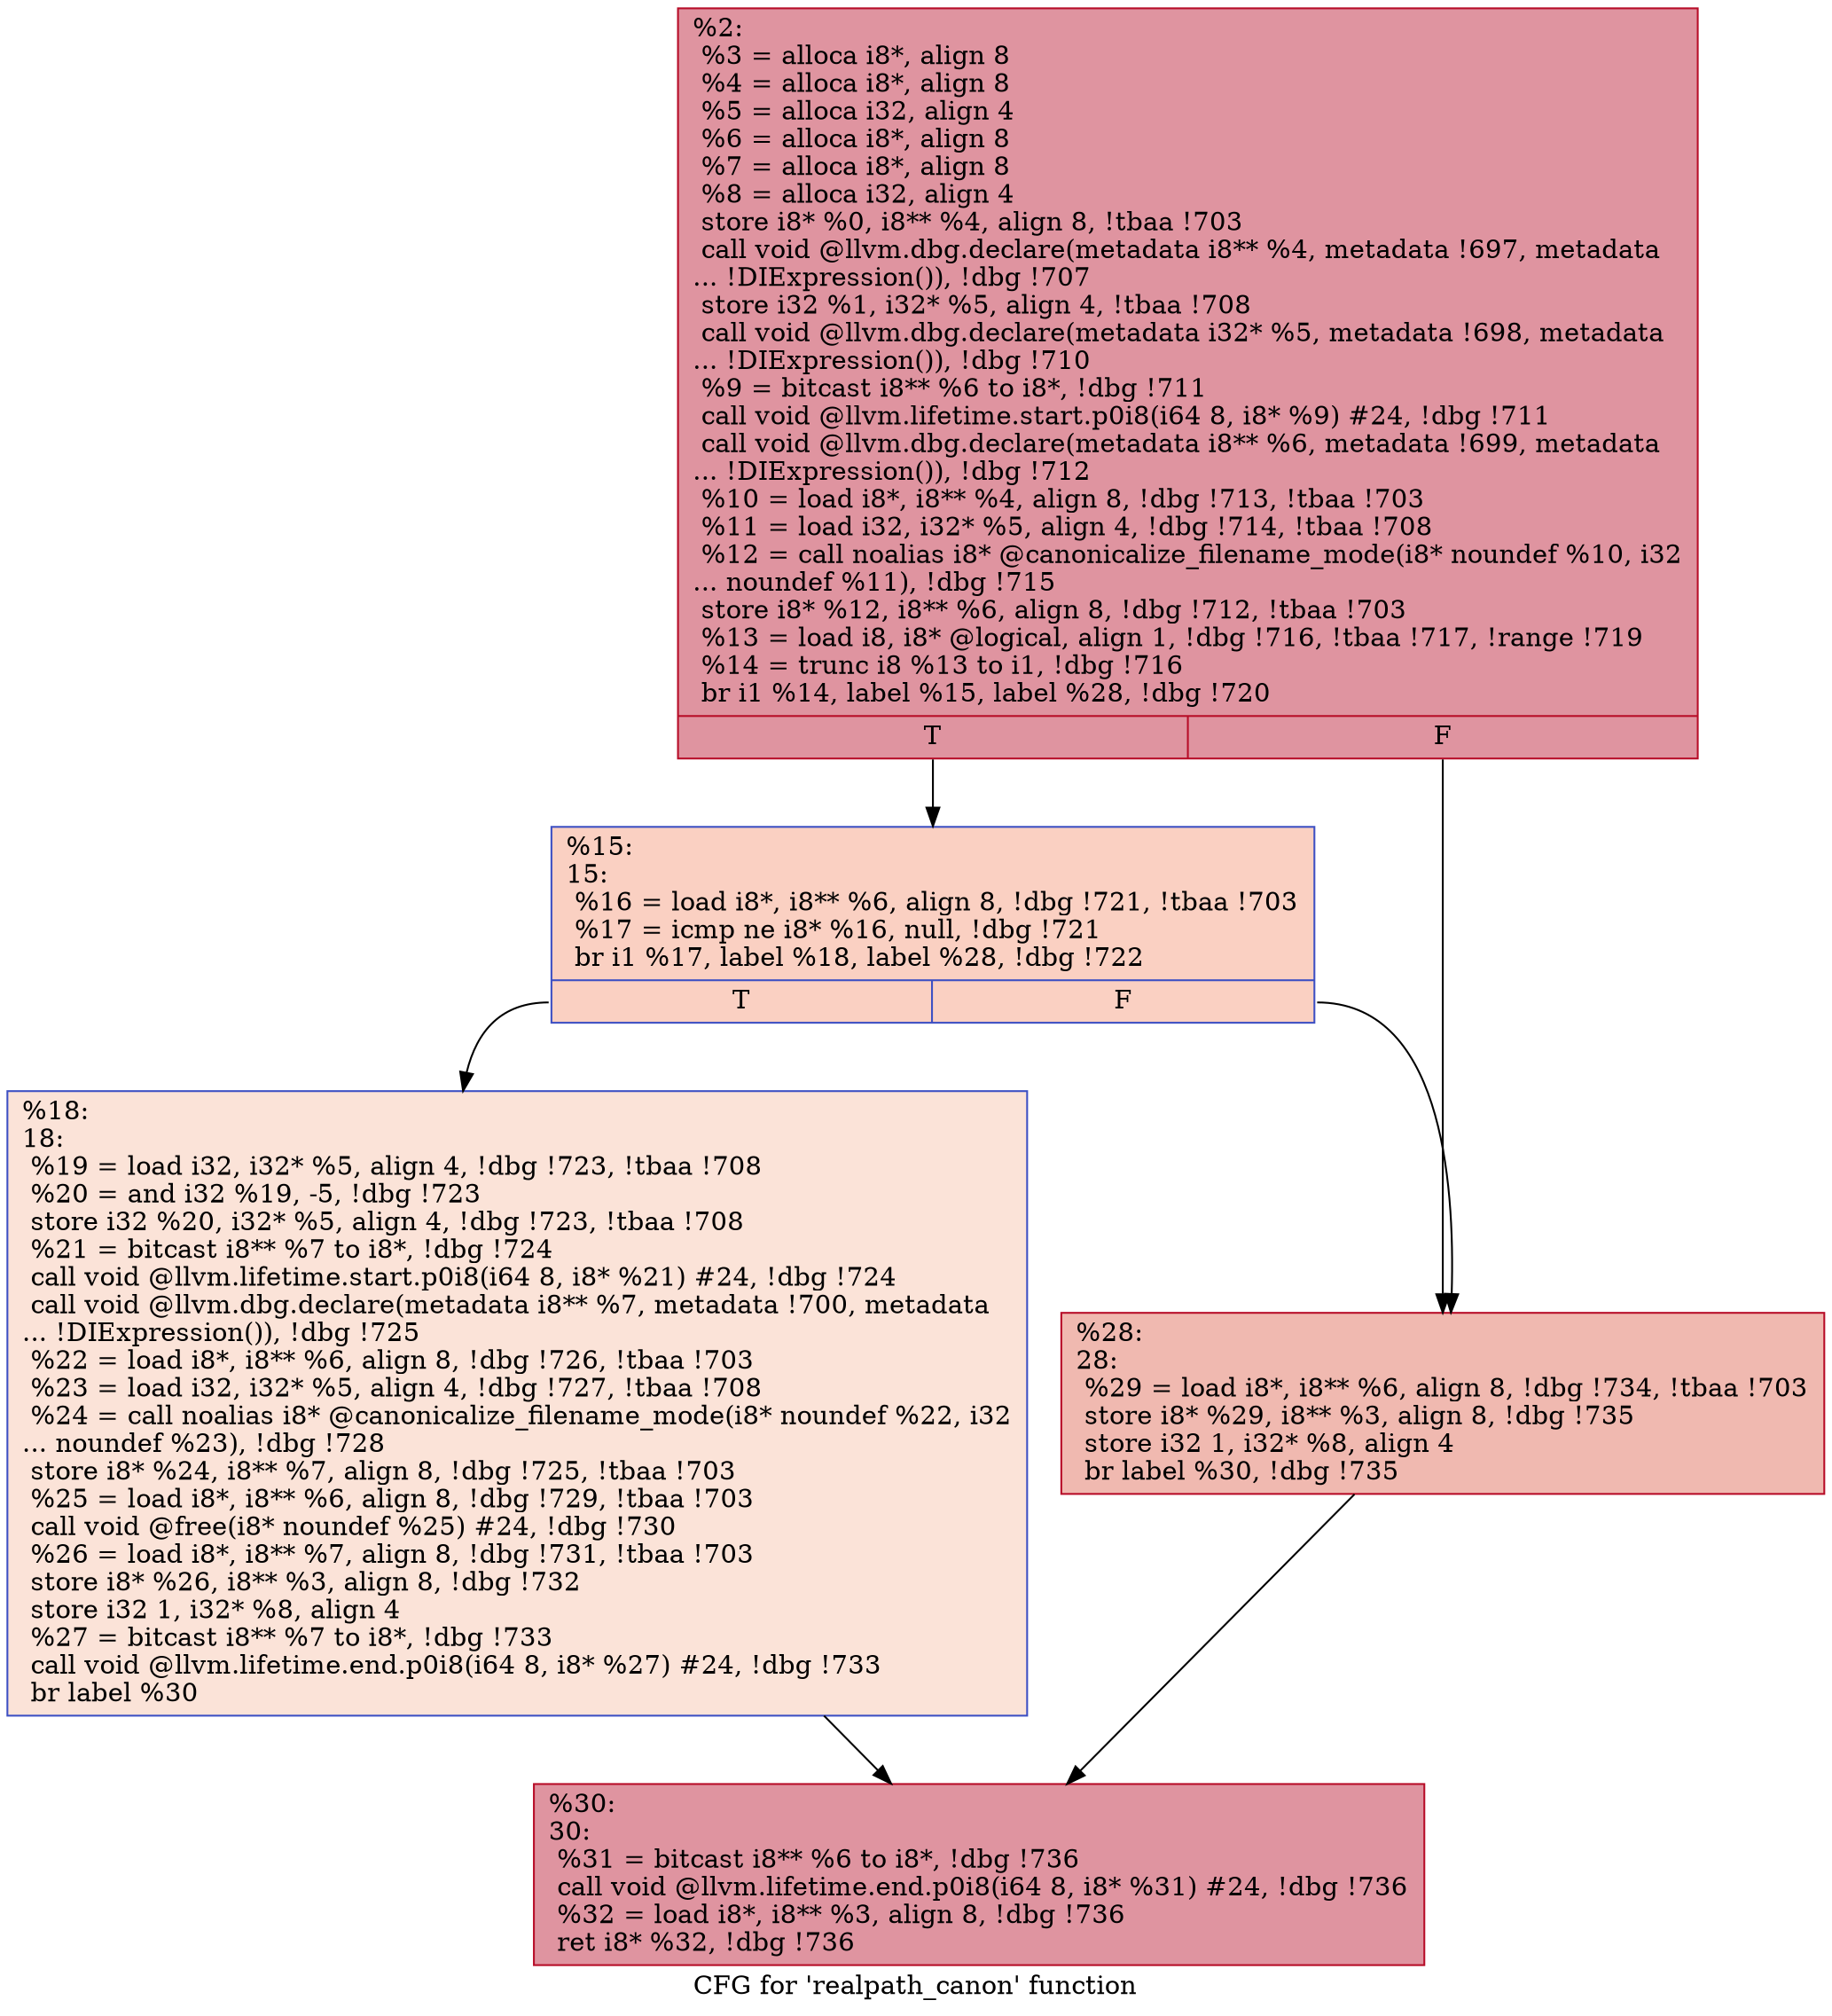 digraph "CFG for 'realpath_canon' function" {
	label="CFG for 'realpath_canon' function";

	Node0x8c3700 [shape=record,color="#b70d28ff", style=filled, fillcolor="#b70d2870",label="{%2:\l  %3 = alloca i8*, align 8\l  %4 = alloca i8*, align 8\l  %5 = alloca i32, align 4\l  %6 = alloca i8*, align 8\l  %7 = alloca i8*, align 8\l  %8 = alloca i32, align 4\l  store i8* %0, i8** %4, align 8, !tbaa !703\l  call void @llvm.dbg.declare(metadata i8** %4, metadata !697, metadata\l... !DIExpression()), !dbg !707\l  store i32 %1, i32* %5, align 4, !tbaa !708\l  call void @llvm.dbg.declare(metadata i32* %5, metadata !698, metadata\l... !DIExpression()), !dbg !710\l  %9 = bitcast i8** %6 to i8*, !dbg !711\l  call void @llvm.lifetime.start.p0i8(i64 8, i8* %9) #24, !dbg !711\l  call void @llvm.dbg.declare(metadata i8** %6, metadata !699, metadata\l... !DIExpression()), !dbg !712\l  %10 = load i8*, i8** %4, align 8, !dbg !713, !tbaa !703\l  %11 = load i32, i32* %5, align 4, !dbg !714, !tbaa !708\l  %12 = call noalias i8* @canonicalize_filename_mode(i8* noundef %10, i32\l... noundef %11), !dbg !715\l  store i8* %12, i8** %6, align 8, !dbg !712, !tbaa !703\l  %13 = load i8, i8* @logical, align 1, !dbg !716, !tbaa !717, !range !719\l  %14 = trunc i8 %13 to i1, !dbg !716\l  br i1 %14, label %15, label %28, !dbg !720\l|{<s0>T|<s1>F}}"];
	Node0x8c3700:s0 -> Node0x8c6090;
	Node0x8c3700:s1 -> Node0x8c6130;
	Node0x8c6090 [shape=record,color="#3d50c3ff", style=filled, fillcolor="#f3947570",label="{%15:\l15:                                               \l  %16 = load i8*, i8** %6, align 8, !dbg !721, !tbaa !703\l  %17 = icmp ne i8* %16, null, !dbg !721\l  br i1 %17, label %18, label %28, !dbg !722\l|{<s0>T|<s1>F}}"];
	Node0x8c6090:s0 -> Node0x8c60e0;
	Node0x8c6090:s1 -> Node0x8c6130;
	Node0x8c60e0 [shape=record,color="#3d50c3ff", style=filled, fillcolor="#f6bfa670",label="{%18:\l18:                                               \l  %19 = load i32, i32* %5, align 4, !dbg !723, !tbaa !708\l  %20 = and i32 %19, -5, !dbg !723\l  store i32 %20, i32* %5, align 4, !dbg !723, !tbaa !708\l  %21 = bitcast i8** %7 to i8*, !dbg !724\l  call void @llvm.lifetime.start.p0i8(i64 8, i8* %21) #24, !dbg !724\l  call void @llvm.dbg.declare(metadata i8** %7, metadata !700, metadata\l... !DIExpression()), !dbg !725\l  %22 = load i8*, i8** %6, align 8, !dbg !726, !tbaa !703\l  %23 = load i32, i32* %5, align 4, !dbg !727, !tbaa !708\l  %24 = call noalias i8* @canonicalize_filename_mode(i8* noundef %22, i32\l... noundef %23), !dbg !728\l  store i8* %24, i8** %7, align 8, !dbg !725, !tbaa !703\l  %25 = load i8*, i8** %6, align 8, !dbg !729, !tbaa !703\l  call void @free(i8* noundef %25) #24, !dbg !730\l  %26 = load i8*, i8** %7, align 8, !dbg !731, !tbaa !703\l  store i8* %26, i8** %3, align 8, !dbg !732\l  store i32 1, i32* %8, align 4\l  %27 = bitcast i8** %7 to i8*, !dbg !733\l  call void @llvm.lifetime.end.p0i8(i64 8, i8* %27) #24, !dbg !733\l  br label %30\l}"];
	Node0x8c60e0 -> Node0x8c6180;
	Node0x8c6130 [shape=record,color="#b70d28ff", style=filled, fillcolor="#de614d70",label="{%28:\l28:                                               \l  %29 = load i8*, i8** %6, align 8, !dbg !734, !tbaa !703\l  store i8* %29, i8** %3, align 8, !dbg !735\l  store i32 1, i32* %8, align 4\l  br label %30, !dbg !735\l}"];
	Node0x8c6130 -> Node0x8c6180;
	Node0x8c6180 [shape=record,color="#b70d28ff", style=filled, fillcolor="#b70d2870",label="{%30:\l30:                                               \l  %31 = bitcast i8** %6 to i8*, !dbg !736\l  call void @llvm.lifetime.end.p0i8(i64 8, i8* %31) #24, !dbg !736\l  %32 = load i8*, i8** %3, align 8, !dbg !736\l  ret i8* %32, !dbg !736\l}"];
}
